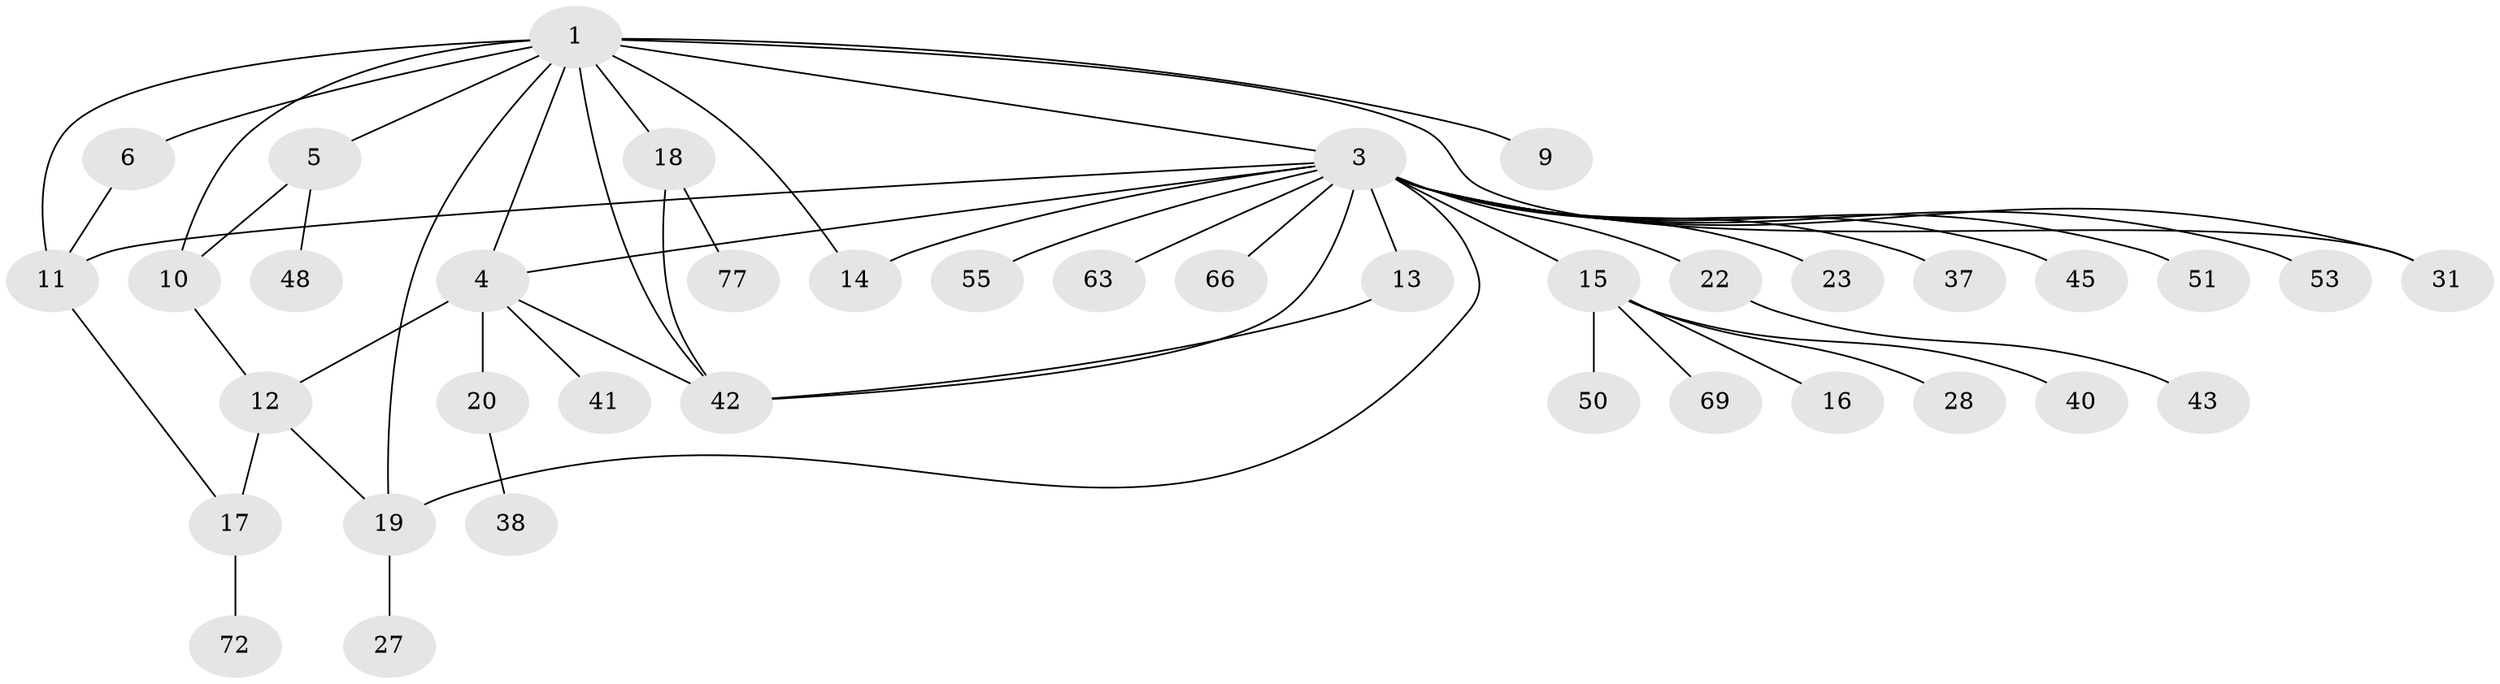 // original degree distribution, {8: 0.01282051282051282, 13: 0.01282051282051282, 22: 0.01282051282051282, 6: 0.038461538461538464, 3: 0.14102564102564102, 2: 0.19230769230769232, 5: 0.0641025641025641, 1: 0.5, 4: 0.02564102564102564}
// Generated by graph-tools (version 1.1) at 2025/14/03/09/25 04:14:29]
// undirected, 39 vertices, 52 edges
graph export_dot {
graph [start="1"]
  node [color=gray90,style=filled];
  1 [super="+35+2+8+21"];
  3 [super="+36+34"];
  4 [super="+7"];
  5;
  6;
  9 [super="+24"];
  10;
  11 [super="+30"];
  12 [super="+29+65"];
  13;
  14 [super="+39+70+75"];
  15;
  16;
  17 [super="+33"];
  18;
  19 [super="+44"];
  20;
  22 [super="+25"];
  23;
  27;
  28;
  31;
  37;
  38;
  40;
  41;
  42 [super="+58+46"];
  43;
  45 [super="+47+74"];
  48;
  50;
  51;
  53;
  55;
  63;
  66;
  69;
  72;
  77;
  1 -- 5;
  1 -- 6;
  1 -- 10;
  1 -- 14;
  1 -- 3 [weight=3];
  1 -- 4;
  1 -- 9;
  1 -- 11 [weight=2];
  1 -- 19;
  1 -- 31;
  1 -- 42;
  1 -- 18;
  3 -- 13;
  3 -- 14;
  3 -- 15;
  3 -- 19 [weight=2];
  3 -- 22;
  3 -- 23;
  3 -- 31;
  3 -- 37;
  3 -- 45;
  3 -- 51;
  3 -- 53;
  3 -- 55;
  3 -- 63;
  3 -- 66;
  3 -- 11;
  3 -- 4;
  3 -- 42;
  4 -- 20;
  4 -- 41;
  4 -- 42;
  4 -- 12;
  5 -- 10;
  5 -- 48;
  6 -- 11;
  10 -- 12;
  11 -- 17;
  12 -- 19;
  12 -- 17;
  13 -- 42;
  15 -- 16;
  15 -- 28;
  15 -- 40;
  15 -- 50;
  15 -- 69;
  17 -- 72;
  18 -- 77;
  18 -- 42;
  19 -- 27;
  20 -- 38;
  22 -- 43;
}
